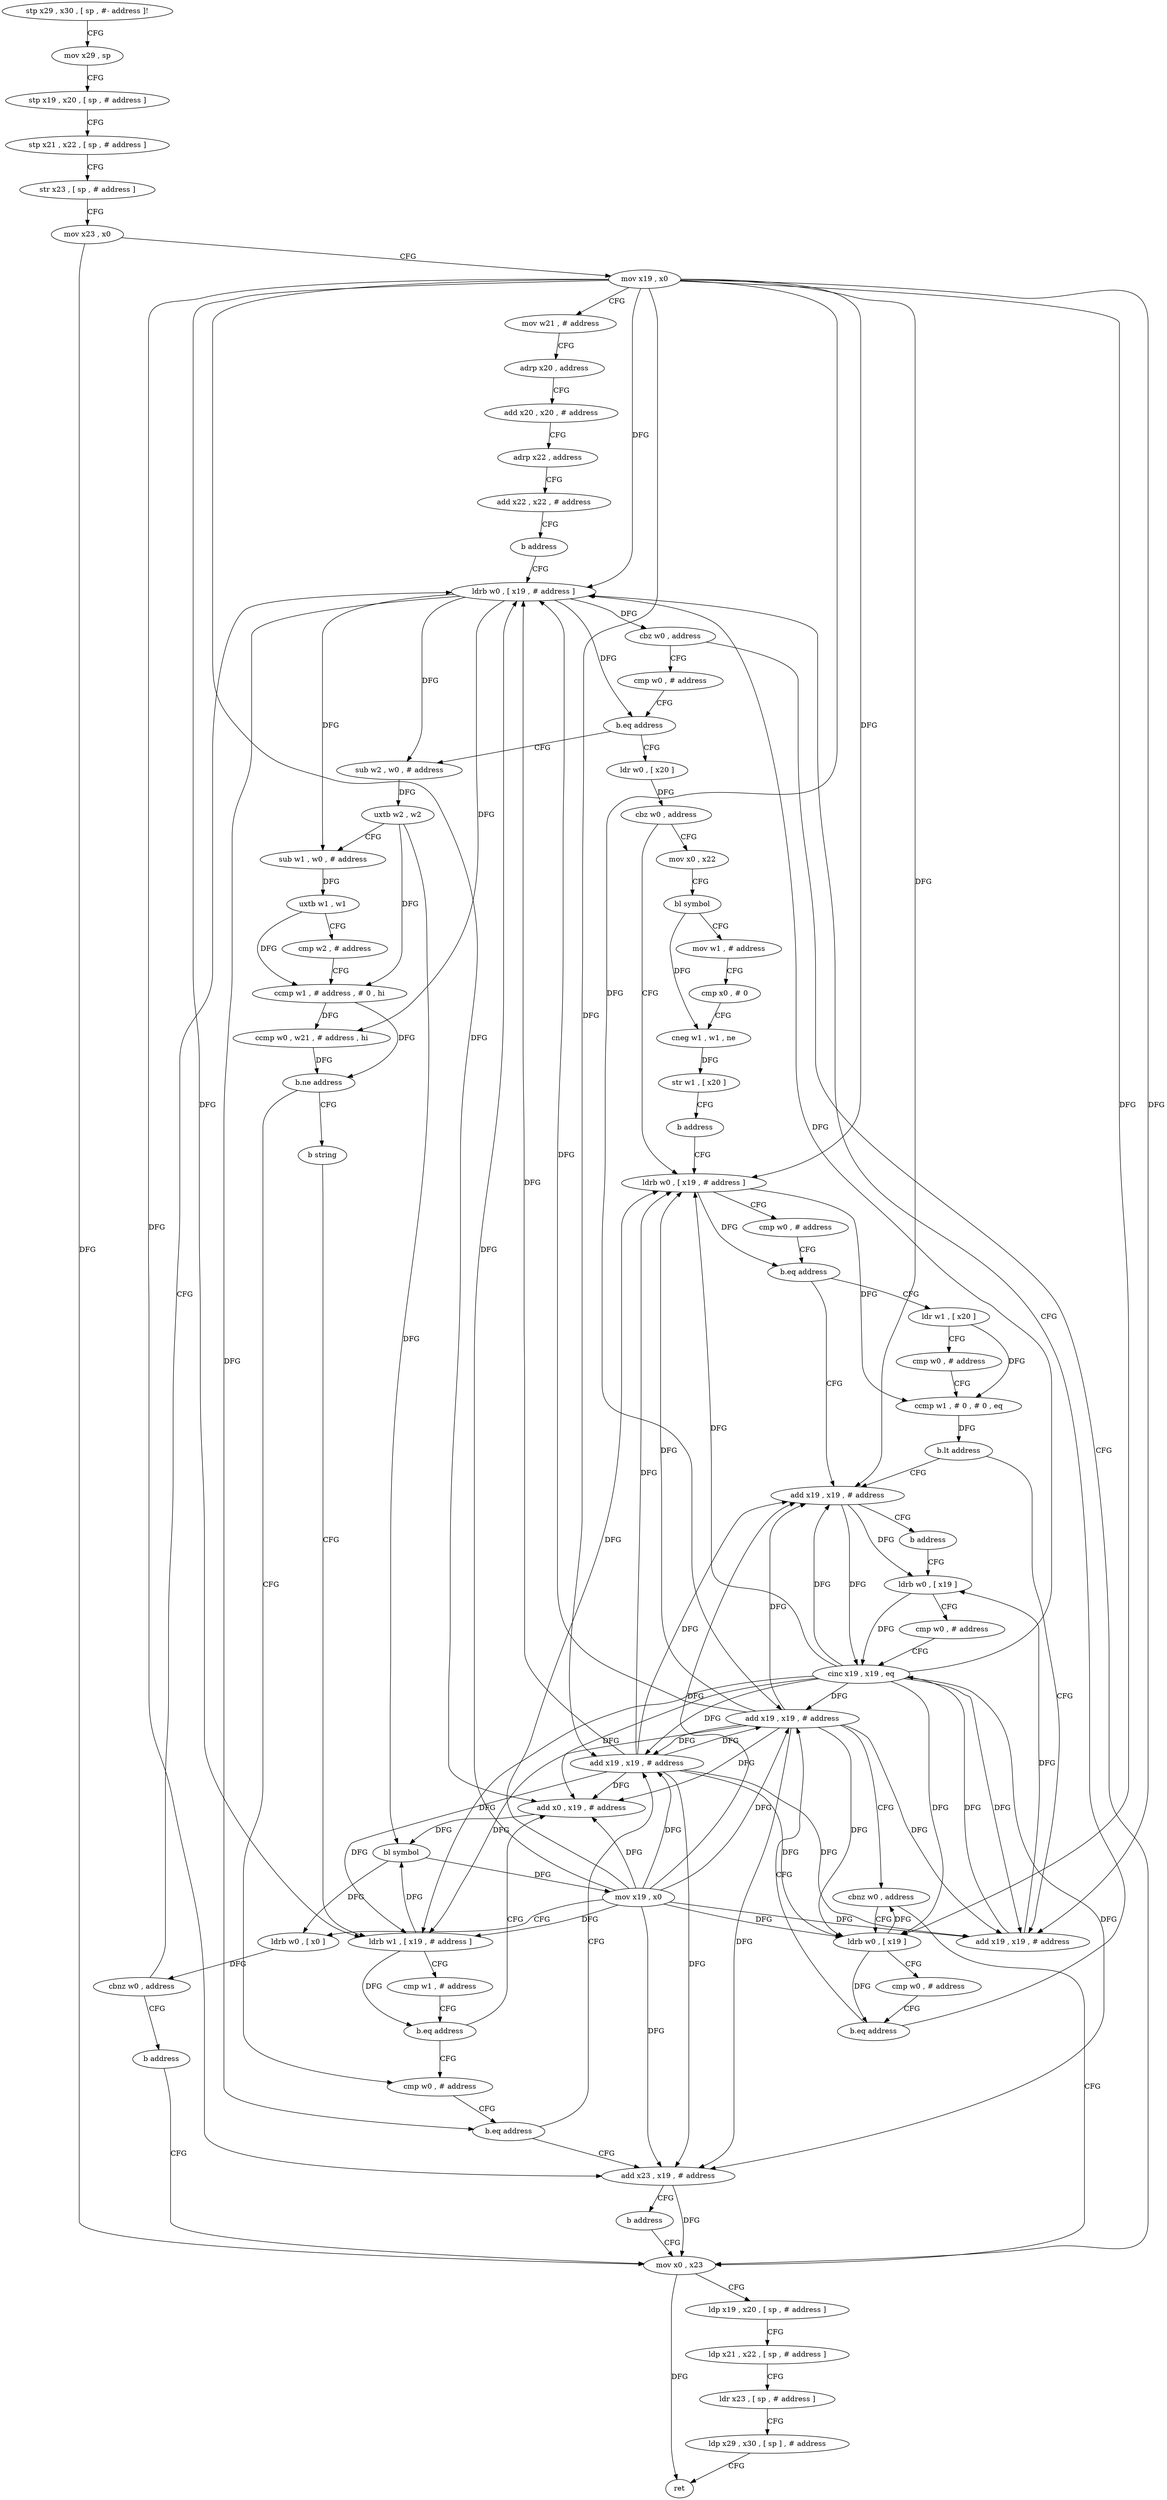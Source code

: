 digraph "func" {
"4378228" [label = "stp x29 , x30 , [ sp , #- address ]!" ]
"4378232" [label = "mov x29 , sp" ]
"4378236" [label = "stp x19 , x20 , [ sp , # address ]" ]
"4378240" [label = "stp x21 , x22 , [ sp , # address ]" ]
"4378244" [label = "str x23 , [ sp , # address ]" ]
"4378248" [label = "mov x23 , x0" ]
"4378252" [label = "mov x19 , x0" ]
"4378256" [label = "mov w21 , # address" ]
"4378260" [label = "adrp x20 , address" ]
"4378264" [label = "add x20 , x20 , # address" ]
"4378268" [label = "adrp x22 , address" ]
"4378272" [label = "add x22 , x22 , # address" ]
"4378276" [label = "b address" ]
"4378436" [label = "ldrb w0 , [ x19 , # address ]" ]
"4378440" [label = "cbz w0 , address" ]
"4378352" [label = "mov x0 , x23" ]
"4378444" [label = "cmp w0 , # address" ]
"4378356" [label = "ldp x19 , x20 , [ sp , # address ]" ]
"4378360" [label = "ldp x21 , x22 , [ sp , # address ]" ]
"4378364" [label = "ldr x23 , [ sp , # address ]" ]
"4378368" [label = "ldp x29 , x30 , [ sp ] , # address" ]
"4378372" [label = "ret" ]
"4378448" [label = "b.eq address" ]
"4378280" [label = "ldr w0 , [ x20 ]" ]
"4378452" [label = "sub w2 , w0 , # address" ]
"4378284" [label = "cbz w0 , address" ]
"4378376" [label = "mov x0 , x22" ]
"4378288" [label = "ldrb w0 , [ x19 , # address ]" ]
"4378456" [label = "uxtb w2 , w2" ]
"4378460" [label = "sub w1 , w0 , # address" ]
"4378464" [label = "uxtb w1 , w1" ]
"4378468" [label = "cmp w2 , # address" ]
"4378472" [label = "ccmp w1 , # address , # 0 , hi" ]
"4378476" [label = "ccmp w0 , w21 , # address , hi" ]
"4378480" [label = "b.ne address" ]
"4378424" [label = "cmp w0 , # address" ]
"4378484" [label = "b string" ]
"4378380" [label = "bl symbol" ]
"4378384" [label = "mov w1 , # address" ]
"4378388" [label = "cmp x0 , # 0" ]
"4378392" [label = "cneg w1 , w1 , ne" ]
"4378396" [label = "str w1 , [ x20 ]" ]
"4378400" [label = "b address" ]
"4378292" [label = "cmp w0 , # address" ]
"4378296" [label = "b.eq address" ]
"4378404" [label = "add x19 , x19 , # address" ]
"4378300" [label = "ldr w1 , [ x20 ]" ]
"4378428" [label = "b.eq address" ]
"4378512" [label = "add x23 , x19 , # address" ]
"4378432" [label = "add x19 , x19 , # address" ]
"4378412" [label = "ldrb w1 , [ x19 , # address ]" ]
"4378408" [label = "b address" ]
"4378320" [label = "ldrb w0 , [ x19 ]" ]
"4378304" [label = "cmp w0 , # address" ]
"4378308" [label = "ccmp w1 , # 0 , # 0 , eq" ]
"4378312" [label = "b.lt address" ]
"4378316" [label = "add x19 , x19 , # address" ]
"4378516" [label = "b address" ]
"4378416" [label = "cmp w1 , # address" ]
"4378420" [label = "b.eq address" ]
"4378488" [label = "add x0 , x19 , # address" ]
"4378324" [label = "cmp w0 , # address" ]
"4378328" [label = "cinc x19 , x19 , eq" ]
"4378332" [label = "ldrb w0 , [ x19 ]" ]
"4378492" [label = "bl symbol" ]
"4378496" [label = "mov x19 , x0" ]
"4378500" [label = "ldrb w0 , [ x0 ]" ]
"4378504" [label = "cbnz w0 , address" ]
"4378508" [label = "b address" ]
"4378344" [label = "add x19 , x19 , # address" ]
"4378348" [label = "cbnz w0 , address" ]
"4378336" [label = "cmp w0 , # address" ]
"4378340" [label = "b.eq address" ]
"4378228" -> "4378232" [ label = "CFG" ]
"4378232" -> "4378236" [ label = "CFG" ]
"4378236" -> "4378240" [ label = "CFG" ]
"4378240" -> "4378244" [ label = "CFG" ]
"4378244" -> "4378248" [ label = "CFG" ]
"4378248" -> "4378252" [ label = "CFG" ]
"4378248" -> "4378352" [ label = "DFG" ]
"4378252" -> "4378256" [ label = "CFG" ]
"4378252" -> "4378436" [ label = "DFG" ]
"4378252" -> "4378288" [ label = "DFG" ]
"4378252" -> "4378404" [ label = "DFG" ]
"4378252" -> "4378316" [ label = "DFG" ]
"4378252" -> "4378332" [ label = "DFG" ]
"4378252" -> "4378512" [ label = "DFG" ]
"4378252" -> "4378432" [ label = "DFG" ]
"4378252" -> "4378412" [ label = "DFG" ]
"4378252" -> "4378344" [ label = "DFG" ]
"4378252" -> "4378488" [ label = "DFG" ]
"4378256" -> "4378260" [ label = "CFG" ]
"4378260" -> "4378264" [ label = "CFG" ]
"4378264" -> "4378268" [ label = "CFG" ]
"4378268" -> "4378272" [ label = "CFG" ]
"4378272" -> "4378276" [ label = "CFG" ]
"4378276" -> "4378436" [ label = "CFG" ]
"4378436" -> "4378440" [ label = "DFG" ]
"4378436" -> "4378448" [ label = "DFG" ]
"4378436" -> "4378452" [ label = "DFG" ]
"4378436" -> "4378460" [ label = "DFG" ]
"4378436" -> "4378476" [ label = "DFG" ]
"4378436" -> "4378428" [ label = "DFG" ]
"4378440" -> "4378352" [ label = "CFG" ]
"4378440" -> "4378444" [ label = "CFG" ]
"4378352" -> "4378356" [ label = "CFG" ]
"4378352" -> "4378372" [ label = "DFG" ]
"4378444" -> "4378448" [ label = "CFG" ]
"4378356" -> "4378360" [ label = "CFG" ]
"4378360" -> "4378364" [ label = "CFG" ]
"4378364" -> "4378368" [ label = "CFG" ]
"4378368" -> "4378372" [ label = "CFG" ]
"4378448" -> "4378280" [ label = "CFG" ]
"4378448" -> "4378452" [ label = "CFG" ]
"4378280" -> "4378284" [ label = "DFG" ]
"4378452" -> "4378456" [ label = "DFG" ]
"4378284" -> "4378376" [ label = "CFG" ]
"4378284" -> "4378288" [ label = "CFG" ]
"4378376" -> "4378380" [ label = "CFG" ]
"4378288" -> "4378292" [ label = "CFG" ]
"4378288" -> "4378296" [ label = "DFG" ]
"4378288" -> "4378308" [ label = "DFG" ]
"4378456" -> "4378460" [ label = "CFG" ]
"4378456" -> "4378472" [ label = "DFG" ]
"4378456" -> "4378492" [ label = "DFG" ]
"4378460" -> "4378464" [ label = "DFG" ]
"4378464" -> "4378468" [ label = "CFG" ]
"4378464" -> "4378472" [ label = "DFG" ]
"4378468" -> "4378472" [ label = "CFG" ]
"4378472" -> "4378476" [ label = "DFG" ]
"4378472" -> "4378480" [ label = "DFG" ]
"4378476" -> "4378480" [ label = "DFG" ]
"4378480" -> "4378424" [ label = "CFG" ]
"4378480" -> "4378484" [ label = "CFG" ]
"4378424" -> "4378428" [ label = "CFG" ]
"4378484" -> "4378412" [ label = "CFG" ]
"4378380" -> "4378384" [ label = "CFG" ]
"4378380" -> "4378392" [ label = "DFG" ]
"4378384" -> "4378388" [ label = "CFG" ]
"4378388" -> "4378392" [ label = "CFG" ]
"4378392" -> "4378396" [ label = "DFG" ]
"4378396" -> "4378400" [ label = "CFG" ]
"4378400" -> "4378288" [ label = "CFG" ]
"4378292" -> "4378296" [ label = "CFG" ]
"4378296" -> "4378404" [ label = "CFG" ]
"4378296" -> "4378300" [ label = "CFG" ]
"4378404" -> "4378408" [ label = "CFG" ]
"4378404" -> "4378320" [ label = "DFG" ]
"4378404" -> "4378328" [ label = "DFG" ]
"4378300" -> "4378304" [ label = "CFG" ]
"4378300" -> "4378308" [ label = "DFG" ]
"4378428" -> "4378512" [ label = "CFG" ]
"4378428" -> "4378432" [ label = "CFG" ]
"4378512" -> "4378516" [ label = "CFG" ]
"4378512" -> "4378352" [ label = "DFG" ]
"4378432" -> "4378436" [ label = "DFG" ]
"4378432" -> "4378288" [ label = "DFG" ]
"4378432" -> "4378404" [ label = "DFG" ]
"4378432" -> "4378316" [ label = "DFG" ]
"4378432" -> "4378332" [ label = "DFG" ]
"4378432" -> "4378512" [ label = "DFG" ]
"4378432" -> "4378412" [ label = "DFG" ]
"4378432" -> "4378344" [ label = "DFG" ]
"4378432" -> "4378488" [ label = "DFG" ]
"4378412" -> "4378416" [ label = "CFG" ]
"4378412" -> "4378420" [ label = "DFG" ]
"4378412" -> "4378492" [ label = "DFG" ]
"4378408" -> "4378320" [ label = "CFG" ]
"4378320" -> "4378324" [ label = "CFG" ]
"4378320" -> "4378328" [ label = "DFG" ]
"4378304" -> "4378308" [ label = "CFG" ]
"4378308" -> "4378312" [ label = "DFG" ]
"4378312" -> "4378404" [ label = "CFG" ]
"4378312" -> "4378316" [ label = "CFG" ]
"4378316" -> "4378320" [ label = "DFG" ]
"4378316" -> "4378328" [ label = "DFG" ]
"4378516" -> "4378352" [ label = "CFG" ]
"4378416" -> "4378420" [ label = "CFG" ]
"4378420" -> "4378488" [ label = "CFG" ]
"4378420" -> "4378424" [ label = "CFG" ]
"4378488" -> "4378492" [ label = "DFG" ]
"4378324" -> "4378328" [ label = "CFG" ]
"4378328" -> "4378332" [ label = "DFG" ]
"4378328" -> "4378436" [ label = "DFG" ]
"4378328" -> "4378288" [ label = "DFG" ]
"4378328" -> "4378404" [ label = "DFG" ]
"4378328" -> "4378316" [ label = "DFG" ]
"4378328" -> "4378512" [ label = "DFG" ]
"4378328" -> "4378432" [ label = "DFG" ]
"4378328" -> "4378412" [ label = "DFG" ]
"4378328" -> "4378344" [ label = "DFG" ]
"4378328" -> "4378488" [ label = "DFG" ]
"4378332" -> "4378336" [ label = "CFG" ]
"4378332" -> "4378340" [ label = "DFG" ]
"4378332" -> "4378348" [ label = "DFG" ]
"4378492" -> "4378496" [ label = "DFG" ]
"4378492" -> "4378500" [ label = "DFG" ]
"4378496" -> "4378500" [ label = "CFG" ]
"4378496" -> "4378436" [ label = "DFG" ]
"4378496" -> "4378288" [ label = "DFG" ]
"4378496" -> "4378404" [ label = "DFG" ]
"4378496" -> "4378316" [ label = "DFG" ]
"4378496" -> "4378332" [ label = "DFG" ]
"4378496" -> "4378512" [ label = "DFG" ]
"4378496" -> "4378432" [ label = "DFG" ]
"4378496" -> "4378412" [ label = "DFG" ]
"4378496" -> "4378344" [ label = "DFG" ]
"4378496" -> "4378488" [ label = "DFG" ]
"4378500" -> "4378504" [ label = "DFG" ]
"4378504" -> "4378436" [ label = "CFG" ]
"4378504" -> "4378508" [ label = "CFG" ]
"4378508" -> "4378352" [ label = "CFG" ]
"4378344" -> "4378348" [ label = "CFG" ]
"4378344" -> "4378436" [ label = "DFG" ]
"4378344" -> "4378288" [ label = "DFG" ]
"4378344" -> "4378404" [ label = "DFG" ]
"4378344" -> "4378316" [ label = "DFG" ]
"4378344" -> "4378332" [ label = "DFG" ]
"4378344" -> "4378512" [ label = "DFG" ]
"4378344" -> "4378432" [ label = "DFG" ]
"4378344" -> "4378412" [ label = "DFG" ]
"4378344" -> "4378488" [ label = "DFG" ]
"4378348" -> "4378332" [ label = "CFG" ]
"4378348" -> "4378352" [ label = "CFG" ]
"4378336" -> "4378340" [ label = "CFG" ]
"4378340" -> "4378436" [ label = "CFG" ]
"4378340" -> "4378344" [ label = "CFG" ]
}
